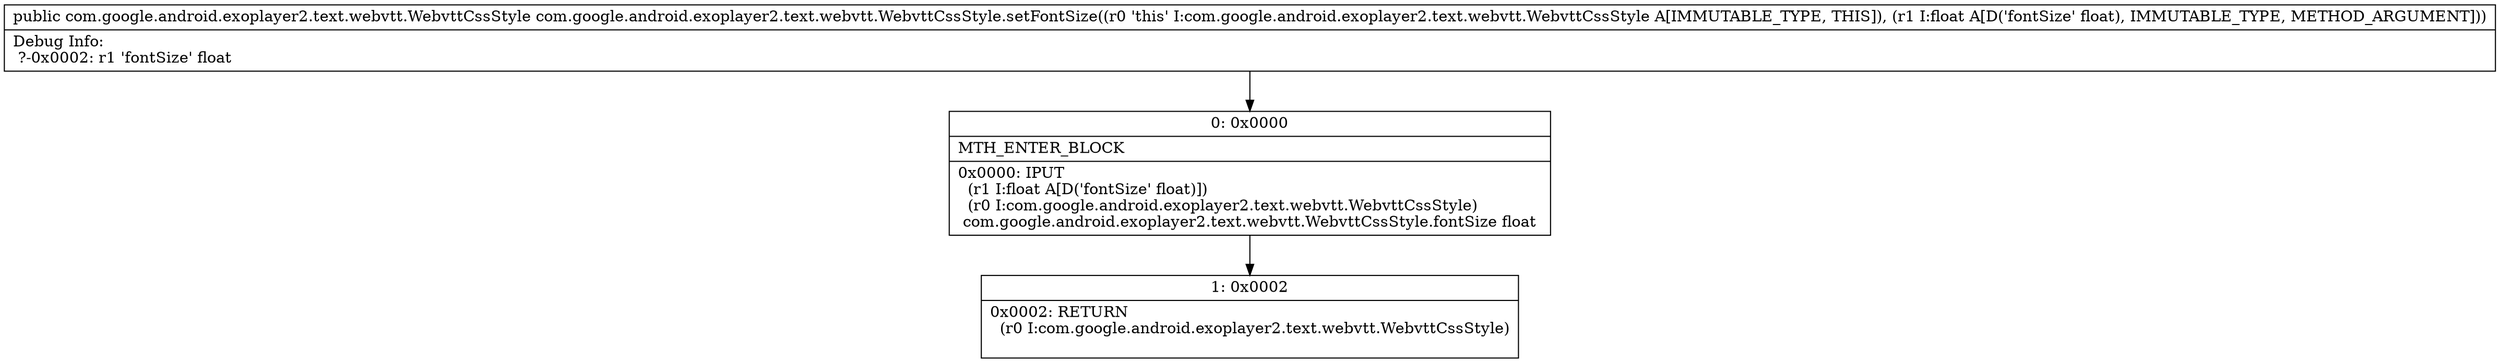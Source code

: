 digraph "CFG forcom.google.android.exoplayer2.text.webvtt.WebvttCssStyle.setFontSize(F)Lcom\/google\/android\/exoplayer2\/text\/webvtt\/WebvttCssStyle;" {
Node_0 [shape=record,label="{0\:\ 0x0000|MTH_ENTER_BLOCK\l|0x0000: IPUT  \l  (r1 I:float A[D('fontSize' float)])\l  (r0 I:com.google.android.exoplayer2.text.webvtt.WebvttCssStyle)\l com.google.android.exoplayer2.text.webvtt.WebvttCssStyle.fontSize float \l}"];
Node_1 [shape=record,label="{1\:\ 0x0002|0x0002: RETURN  \l  (r0 I:com.google.android.exoplayer2.text.webvtt.WebvttCssStyle)\l \l}"];
MethodNode[shape=record,label="{public com.google.android.exoplayer2.text.webvtt.WebvttCssStyle com.google.android.exoplayer2.text.webvtt.WebvttCssStyle.setFontSize((r0 'this' I:com.google.android.exoplayer2.text.webvtt.WebvttCssStyle A[IMMUTABLE_TYPE, THIS]), (r1 I:float A[D('fontSize' float), IMMUTABLE_TYPE, METHOD_ARGUMENT]))  | Debug Info:\l  ?\-0x0002: r1 'fontSize' float\l}"];
MethodNode -> Node_0;
Node_0 -> Node_1;
}

